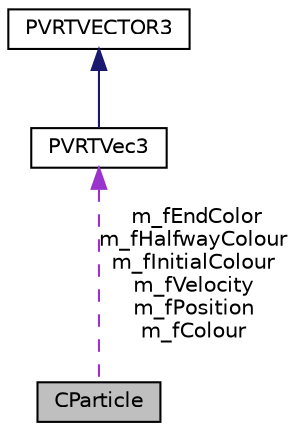 digraph "CParticle"
{
  edge [fontname="Helvetica",fontsize="10",labelfontname="Helvetica",labelfontsize="10"];
  node [fontname="Helvetica",fontsize="10",shape=record];
  Node1 [label="CParticle",height=0.2,width=0.4,color="black", fillcolor="grey75", style="filled", fontcolor="black"];
  Node2 -> Node1 [dir="back",color="darkorchid3",fontsize="10",style="dashed",label=" m_fEndColor\nm_fHalfwayColour\nm_fInitialColour\nm_fVelocity\nm_fPosition\nm_fColour" ,fontname="Helvetica"];
  Node2 [label="PVRTVec3",height=0.2,width=0.4,color="black", fillcolor="white", style="filled",URL="$struct_p_v_r_t_vec3.html",tooltip="3 component vector "];
  Node3 -> Node2 [dir="back",color="midnightblue",fontsize="10",style="solid",fontname="Helvetica"];
  Node3 [label="PVRTVECTOR3",height=0.2,width=0.4,color="black", fillcolor="white", style="filled",URL="$struct_p_v_r_t_v_e_c_t_o_r3f.html",tooltip="3D floating point vector "];
}
